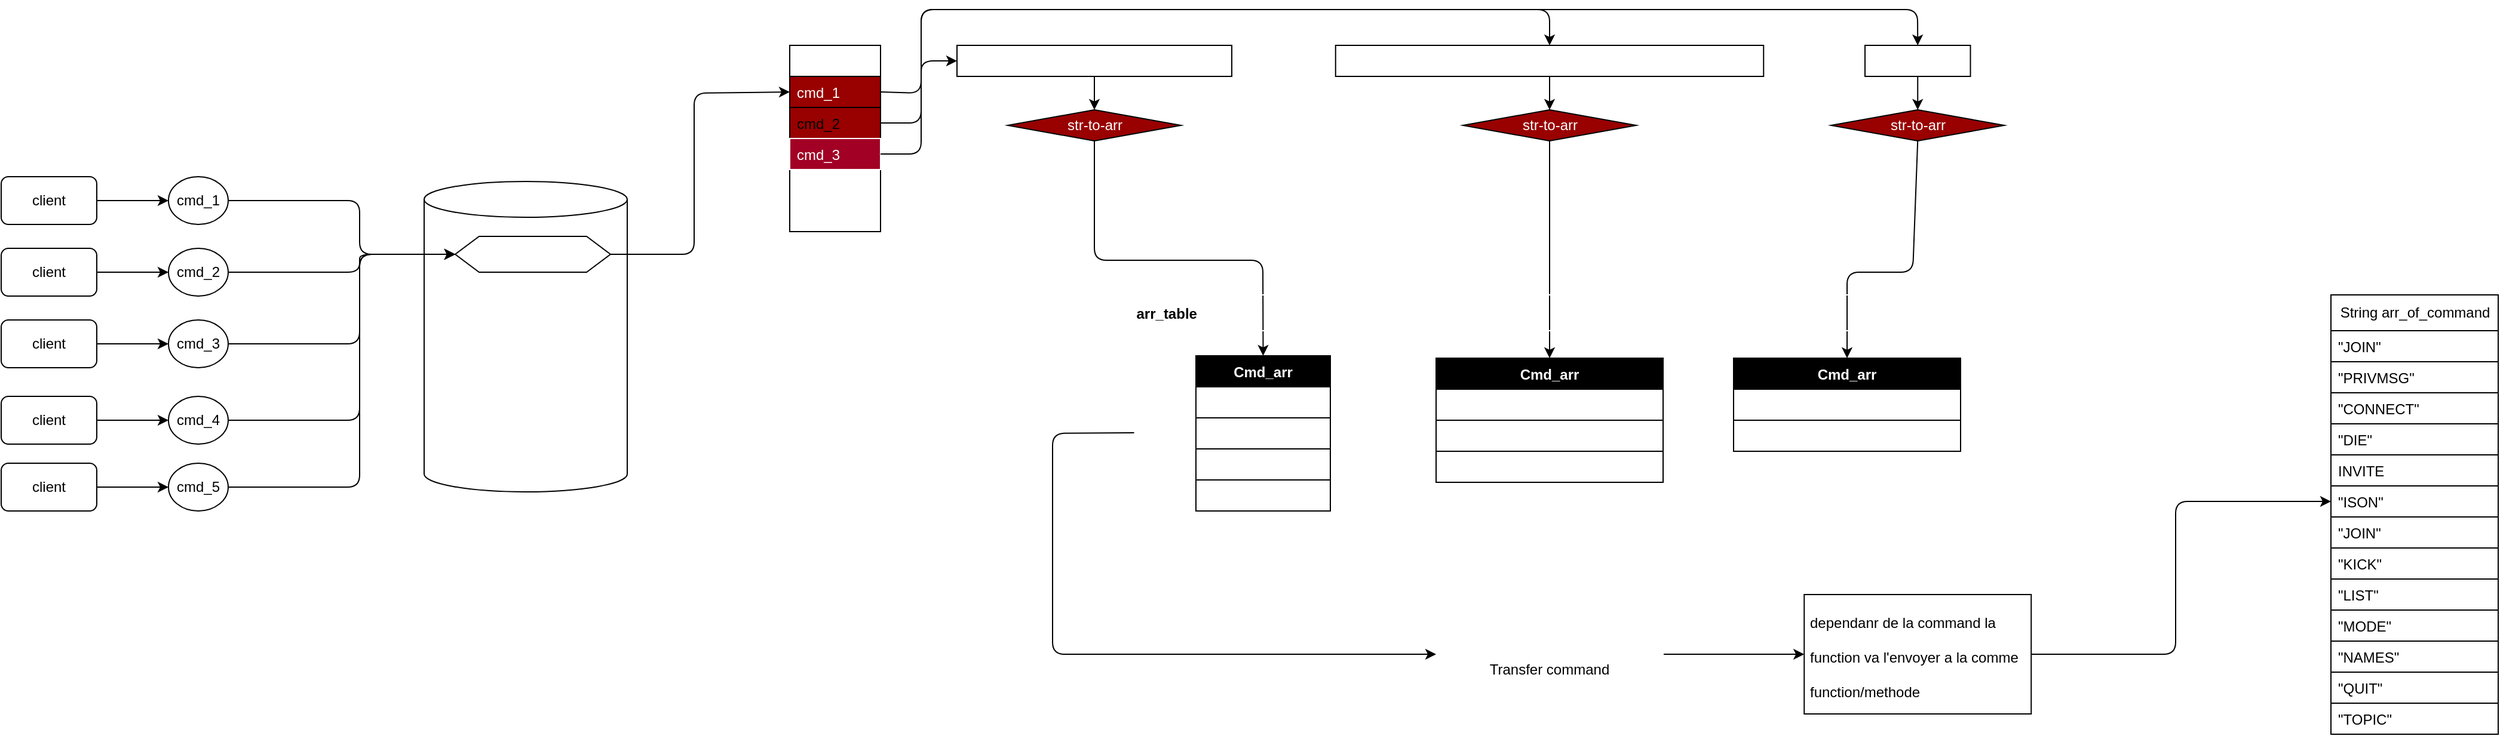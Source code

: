 <mxfile>
    <diagram id="38aptmRS3WO6bUn1OoiQ" name="Page-1">
        <mxGraphModel dx="1543" dy="740" grid="1" gridSize="10" guides="1" tooltips="1" connect="1" arrows="1" fold="1" page="0" pageScale="1" pageWidth="827" pageHeight="1169" math="0" shadow="0">
            <root>
                <mxCell id="0"/>
                <mxCell id="1" parent="0"/>
                <mxCell id="13" style="edgeStyle=none;html=1;exitX=1;exitY=0.5;exitDx=0;exitDy=0;" parent="1" source="3" target="8" edge="1">
                    <mxGeometry relative="1" as="geometry"/>
                </mxCell>
                <mxCell id="3" value="client" style="rounded=1;whiteSpace=wrap;html=1;align=center;" parent="1" vertex="1">
                    <mxGeometry x="60" y="240" width="80" height="40" as="geometry"/>
                </mxCell>
                <mxCell id="14" style="edgeStyle=none;html=1;exitX=1;exitY=0.5;exitDx=0;exitDy=0;" parent="1" source="4" target="9" edge="1">
                    <mxGeometry relative="1" as="geometry"/>
                </mxCell>
                <mxCell id="4" value="client" style="rounded=1;whiteSpace=wrap;html=1;align=center;" parent="1" vertex="1">
                    <mxGeometry x="60" y="300" width="80" height="40" as="geometry"/>
                </mxCell>
                <mxCell id="15" style="edgeStyle=none;html=1;exitX=1;exitY=0.5;exitDx=0;exitDy=0;" parent="1" source="5" target="10" edge="1">
                    <mxGeometry relative="1" as="geometry"/>
                </mxCell>
                <mxCell id="5" value="client" style="rounded=1;whiteSpace=wrap;html=1;align=center;" parent="1" vertex="1">
                    <mxGeometry x="60" y="360" width="80" height="40" as="geometry"/>
                </mxCell>
                <mxCell id="45" style="edgeStyle=none;html=1;exitX=1;exitY=0.5;exitDx=0;exitDy=0;entryX=0;entryY=0.5;entryDx=0;entryDy=0;fontColor=#FFFFFF;" parent="1" source="8" target="44" edge="1">
                    <mxGeometry relative="1" as="geometry">
                        <Array as="points">
                            <mxPoint x="360" y="260"/>
                            <mxPoint x="360" y="305"/>
                        </Array>
                    </mxGeometry>
                </mxCell>
                <mxCell id="8" value="cmd_1" style="ellipse;whiteSpace=wrap;html=1;" parent="1" vertex="1">
                    <mxGeometry x="200" y="240" width="50" height="40" as="geometry"/>
                </mxCell>
                <mxCell id="46" style="edgeStyle=none;html=1;exitX=1;exitY=0.5;exitDx=0;exitDy=0;fontColor=#FFFFFF;entryX=0;entryY=0.5;entryDx=0;entryDy=0;" parent="1" source="9" target="44" edge="1">
                    <mxGeometry relative="1" as="geometry">
                        <mxPoint x="370" y="320" as="targetPoint"/>
                        <Array as="points">
                            <mxPoint x="360" y="320"/>
                            <mxPoint x="360" y="305"/>
                        </Array>
                    </mxGeometry>
                </mxCell>
                <mxCell id="9" value="cmd_2" style="ellipse;whiteSpace=wrap;html=1;" parent="1" vertex="1">
                    <mxGeometry x="200" y="300" width="50" height="40" as="geometry"/>
                </mxCell>
                <mxCell id="47" style="edgeStyle=none;html=1;exitX=1;exitY=0.5;exitDx=0;exitDy=0;entryX=0;entryY=0.5;entryDx=0;entryDy=0;fontColor=#FFFFFF;" parent="1" source="10" target="44" edge="1">
                    <mxGeometry relative="1" as="geometry">
                        <Array as="points">
                            <mxPoint x="360" y="380"/>
                            <mxPoint x="360" y="305"/>
                        </Array>
                    </mxGeometry>
                </mxCell>
                <mxCell id="10" value="cmd_3" style="ellipse;whiteSpace=wrap;html=1;" parent="1" vertex="1">
                    <mxGeometry x="200" y="360" width="50" height="40" as="geometry"/>
                </mxCell>
                <mxCell id="18" value="" style="shape=cylinder3;whiteSpace=wrap;html=1;boundedLbl=1;backgroundOutline=1;size=15;align=center;fillColor=none;" parent="1" vertex="1">
                    <mxGeometry x="414" y="244" width="170" height="260" as="geometry"/>
                </mxCell>
                <mxCell id="24" value="&lt;font color=&quot;#ffffff&quot;&gt;server&lt;/font&gt;" style="text;html=1;strokeColor=none;fillColor=none;align=center;verticalAlign=middle;whiteSpace=wrap;rounded=0;fontColor=none;" parent="1" vertex="1">
                    <mxGeometry x="469" y="200" width="60" height="30" as="geometry"/>
                </mxCell>
                <mxCell id="25" value="queue" style="swimlane;fontStyle=0;childLayout=stackLayout;horizontal=1;startSize=26;fillColor=none;horizontalStack=0;resizeParent=1;resizeParentMax=0;resizeLast=0;collapsible=1;marginBottom=0;html=1;fontColor=#FFFFFF;" parent="1" vertex="1">
                    <mxGeometry x="720" y="130" width="76" height="156" as="geometry"/>
                </mxCell>
                <mxCell id="26" value="cmd_1" style="text;strokeColor=default;fillColor=#990000;align=left;verticalAlign=top;spacingLeft=4;spacingRight=4;overflow=hidden;rotatable=0;points=[[0,0.5],[1,0.5]];portConstraint=eastwest;whiteSpace=wrap;html=1;fontColor=#FFFFFF;" parent="25" vertex="1">
                    <mxGeometry y="26" width="76" height="26" as="geometry"/>
                </mxCell>
                <mxCell id="27" value="cmd_2" style="text;align=left;verticalAlign=top;spacingLeft=4;spacingRight=4;overflow=hidden;rotatable=0;points=[[0,0.5],[1,0.5]];portConstraint=eastwest;whiteSpace=wrap;html=1;fillColor=#990000;strokeColor=default;" parent="25" vertex="1">
                    <mxGeometry y="52" width="76" height="26" as="geometry"/>
                </mxCell>
                <mxCell id="35" value="cmd_3" style="text;strokeColor=#FFFFFF;fillColor=#a20025;align=left;verticalAlign=top;spacingLeft=4;spacingRight=4;overflow=hidden;rotatable=0;points=[[0,0.5],[1,0.5]];portConstraint=eastwest;whiteSpace=wrap;html=1;fontColor=#ffffff;" parent="25" vertex="1">
                    <mxGeometry y="78" width="76" height="26" as="geometry"/>
                </mxCell>
                <mxCell id="34" value="cmd_4" style="text;strokeColor=none;fillColor=none;align=left;verticalAlign=top;spacingLeft=4;spacingRight=4;overflow=hidden;rotatable=0;points=[[0,0.5],[1,0.5]];portConstraint=eastwest;whiteSpace=wrap;html=1;fontColor=#FFFFFF;" parent="25" vertex="1">
                    <mxGeometry y="104" width="76" height="26" as="geometry"/>
                </mxCell>
                <mxCell id="28" value="cmd_5" style="text;strokeColor=none;fillColor=none;align=left;verticalAlign=top;spacingLeft=4;spacingRight=4;overflow=hidden;rotatable=0;points=[[0,0.5],[1,0.5]];portConstraint=eastwest;whiteSpace=wrap;html=1;fontColor=#FFFFFF;" parent="25" vertex="1">
                    <mxGeometry y="130" width="76" height="26" as="geometry"/>
                </mxCell>
                <mxCell id="36" style="edgeStyle=none;html=1;exitX=1;exitY=0.5;exitDx=0;exitDy=0;" parent="1" source="37" target="38" edge="1">
                    <mxGeometry relative="1" as="geometry"/>
                </mxCell>
                <mxCell id="37" value="client" style="rounded=1;whiteSpace=wrap;html=1;align=center;" parent="1" vertex="1">
                    <mxGeometry x="60" y="424" width="80" height="40" as="geometry"/>
                </mxCell>
                <mxCell id="48" style="edgeStyle=none;html=1;exitX=1;exitY=0.5;exitDx=0;exitDy=0;fontColor=#FFFFFF;entryX=0;entryY=0.5;entryDx=0;entryDy=0;" parent="1" source="38" target="44" edge="1">
                    <mxGeometry relative="1" as="geometry">
                        <mxPoint x="370" y="380" as="targetPoint"/>
                        <Array as="points">
                            <mxPoint x="360" y="444"/>
                            <mxPoint x="360" y="305"/>
                        </Array>
                    </mxGeometry>
                </mxCell>
                <mxCell id="38" value="cmd_4" style="ellipse;whiteSpace=wrap;html=1;" parent="1" vertex="1">
                    <mxGeometry x="200" y="424" width="50" height="40" as="geometry"/>
                </mxCell>
                <mxCell id="40" style="edgeStyle=none;html=1;exitX=1;exitY=0.5;exitDx=0;exitDy=0;" parent="1" source="41" target="42" edge="1">
                    <mxGeometry relative="1" as="geometry"/>
                </mxCell>
                <mxCell id="41" value="client" style="rounded=1;whiteSpace=wrap;html=1;align=center;" parent="1" vertex="1">
                    <mxGeometry x="60" y="480" width="80" height="40" as="geometry"/>
                </mxCell>
                <mxCell id="49" style="edgeStyle=none;html=1;exitX=1;exitY=0.5;exitDx=0;exitDy=0;entryX=0;entryY=0.5;entryDx=0;entryDy=0;fontColor=#FFFFFF;" parent="1" source="42" target="44" edge="1">
                    <mxGeometry relative="1" as="geometry">
                        <Array as="points">
                            <mxPoint x="360" y="500"/>
                            <mxPoint x="360" y="305"/>
                        </Array>
                    </mxGeometry>
                </mxCell>
                <mxCell id="42" value="cmd_5" style="ellipse;whiteSpace=wrap;html=1;" parent="1" vertex="1">
                    <mxGeometry x="200" y="480" width="50" height="40" as="geometry"/>
                </mxCell>
                <mxCell id="57" style="edgeStyle=none;html=1;exitX=1;exitY=0.5;exitDx=0;exitDy=0;entryX=0;entryY=0.5;entryDx=0;entryDy=0;fontColor=#FFFFFF;" parent="1" source="44" target="26" edge="1">
                    <mxGeometry relative="1" as="geometry">
                        <Array as="points">
                            <mxPoint x="640" y="305"/>
                            <mxPoint x="640" y="170"/>
                        </Array>
                    </mxGeometry>
                </mxCell>
                <mxCell id="44" value="client request queue" style="shape=hexagon;perimeter=hexagonPerimeter2;whiteSpace=wrap;html=1;fixedSize=1;fontColor=#FFFFFF;fillColor=none;" parent="1" vertex="1">
                    <mxGeometry x="440" y="290" width="130" height="30" as="geometry"/>
                </mxCell>
                <mxCell id="58" style="edgeStyle=none;html=1;exitX=0.5;exitY=1;exitDx=0;exitDy=0;fontColor=#FFFFFF;entryX=0.5;entryY=0;entryDx=0;entryDy=0;" parent="1" source="52" target="59" edge="1">
                    <mxGeometry relative="1" as="geometry">
                        <mxPoint x="975" y="180" as="targetPoint"/>
                    </mxGeometry>
                </mxCell>
                <mxCell id="52" value="PRIVMSG #cmsc23300 :Hello everybody" style="rounded=0;whiteSpace=wrap;html=1;fontColor=#FFFFFF;fillColor=none;" parent="1" vertex="1">
                    <mxGeometry x="860" y="130" width="230" height="26" as="geometry"/>
                </mxCell>
                <mxCell id="68" style="edgeStyle=none;html=1;exitX=0.5;exitY=1;exitDx=0;exitDy=0;entryX=0.5;entryY=0;entryDx=0;entryDy=0;fontColor=#FFFFFF;" parent="1" source="59" target="61" edge="1">
                    <mxGeometry relative="1" as="geometry">
                        <Array as="points">
                            <mxPoint x="975" y="310"/>
                            <mxPoint x="1116" y="310"/>
                        </Array>
                    </mxGeometry>
                </mxCell>
                <mxCell id="59" value="str-to-arr" style="rhombus;whiteSpace=wrap;html=1;fontColor=#FFFFFF;fillColor=#990000;" parent="1" vertex="1">
                    <mxGeometry x="902.5" y="184" width="145" height="26" as="geometry"/>
                </mxCell>
                <mxCell id="61" value="Cmd_arr" style="swimlane;fontStyle=1;align=center;verticalAlign=top;childLayout=stackLayout;horizontal=1;startSize=26;horizontalStack=0;resizeParent=1;resizeParentMax=0;resizeLast=0;collapsible=1;marginBottom=0;fontColor=#FFFFFF;fillColor=#000000;" parent="1" vertex="1">
                    <mxGeometry x="1060" y="390" width="112.5" height="130" as="geometry"/>
                </mxCell>
                <mxCell id="65" value="PRIVMSG" style="text;strokeColor=default;fillColor=none;align=left;verticalAlign=top;spacingLeft=4;spacingRight=4;overflow=hidden;rotatable=0;points=[[0,0.5],[1,0.5]];portConstraint=eastwest;fontColor=#FFFFFF;" parent="61" vertex="1">
                    <mxGeometry y="26" width="112.5" height="26" as="geometry"/>
                </mxCell>
                <mxCell id="64" value="#cmsc23300" style="text;strokeColor=default;fillColor=none;align=left;verticalAlign=top;spacingLeft=4;spacingRight=4;overflow=hidden;rotatable=0;points=[[0,0.5],[1,0.5]];portConstraint=eastwest;fontColor=#FFFFFF;" parent="61" vertex="1">
                    <mxGeometry y="52" width="112.5" height="26" as="geometry"/>
                </mxCell>
                <mxCell id="66" value=":Hello" style="text;strokeColor=default;fillColor=none;align=left;verticalAlign=top;spacingLeft=4;spacingRight=4;overflow=hidden;rotatable=0;points=[[0,0.5],[1,0.5]];portConstraint=eastwest;fontColor=#FFFFFF;" parent="61" vertex="1">
                    <mxGeometry y="78" width="112.5" height="26" as="geometry"/>
                </mxCell>
                <mxCell id="67" value="everybody" style="text;strokeColor=none;fillColor=none;align=left;verticalAlign=top;spacingLeft=4;spacingRight=4;overflow=hidden;rotatable=0;points=[[0,0.5],[1,0.5]];portConstraint=eastwest;fontColor=#FFFFFF;" parent="61" vertex="1">
                    <mxGeometry y="104" width="112.5" height="26" as="geometry"/>
                </mxCell>
                <mxCell id="69" style="edgeStyle=none;html=1;exitX=1;exitY=0.5;exitDx=0;exitDy=0;entryX=0;entryY=0.5;entryDx=0;entryDy=0;fontColor=#FFFFFF;" parent="1" source="26" target="52" edge="1">
                    <mxGeometry relative="1" as="geometry">
                        <Array as="points">
                            <mxPoint x="830" y="170"/>
                            <mxPoint x="830" y="143"/>
                        </Array>
                    </mxGeometry>
                </mxCell>
                <mxCell id="70" style="edgeStyle=none;html=1;exitX=1;exitY=0.5;exitDx=0;exitDy=0;fontColor=#FFFFFF;entryX=0.5;entryY=0;entryDx=0;entryDy=0;" parent="1" source="27" target="72" edge="1">
                    <mxGeometry relative="1" as="geometry">
                        <mxPoint x="1390" y="100" as="targetPoint"/>
                        <Array as="points">
                            <mxPoint x="830" y="195"/>
                            <mxPoint x="830" y="100"/>
                            <mxPoint x="1356" y="100"/>
                        </Array>
                    </mxGeometry>
                </mxCell>
                <mxCell id="74" style="edgeStyle=none;html=1;exitX=0.5;exitY=1;exitDx=0;exitDy=0;entryX=0.5;entryY=0;entryDx=0;entryDy=0;fontColor=#FFFFFF;" parent="1" source="72" target="73" edge="1">
                    <mxGeometry relative="1" as="geometry"/>
                </mxCell>
                <mxCell id="72" value=":doctor!doctor@baz.example.org QUIT :Done for the day, leaving" style="rounded=0;whiteSpace=wrap;html=1;fontColor=#FFFFFF;fillColor=none;" parent="1" vertex="1">
                    <mxGeometry x="1176.88" y="130" width="358.25" height="26" as="geometry"/>
                </mxCell>
                <mxCell id="80" style="edgeStyle=none;html=1;exitX=0.5;exitY=1;exitDx=0;exitDy=0;entryX=0.5;entryY=0;entryDx=0;entryDy=0;fontColor=#FFFFFF;" parent="1" source="73" target="75" edge="1">
                    <mxGeometry relative="1" as="geometry"/>
                </mxCell>
                <mxCell id="73" value="str-to-arr" style="rhombus;whiteSpace=wrap;html=1;fontColor=#FFFFFF;fillColor=#990000;" parent="1" vertex="1">
                    <mxGeometry x="1283.5" y="184" width="145" height="26" as="geometry"/>
                </mxCell>
                <mxCell id="75" value="Cmd_arr" style="swimlane;fontStyle=1;align=center;verticalAlign=top;childLayout=stackLayout;horizontal=1;startSize=26;horizontalStack=0;resizeParent=1;resizeParentMax=0;resizeLast=0;collapsible=1;marginBottom=0;fontColor=#FFFFFF;fillColor=#000000;" parent="1" vertex="1">
                    <mxGeometry x="1261.01" y="392" width="190" height="104" as="geometry"/>
                </mxCell>
                <mxCell id="76" value=":doctor!doctor@baz.example.org" style="text;strokeColor=default;fillColor=none;align=left;verticalAlign=top;spacingLeft=4;spacingRight=4;overflow=hidden;rotatable=0;points=[[0,0.5],[1,0.5]];portConstraint=eastwest;fontColor=#FFFFFF;" parent="75" vertex="1">
                    <mxGeometry y="26" width="190" height="26" as="geometry"/>
                </mxCell>
                <mxCell id="77" value="QUIT" style="text;strokeColor=default;fillColor=none;align=left;verticalAlign=top;spacingLeft=4;spacingRight=4;overflow=hidden;rotatable=0;points=[[0,0.5],[1,0.5]];portConstraint=eastwest;fontColor=#FFFFFF;" parent="75" vertex="1">
                    <mxGeometry y="52" width="190" height="26" as="geometry"/>
                </mxCell>
                <mxCell id="78" value=":Done for the day, leaving" style="text;strokeColor=default;fillColor=none;align=left;verticalAlign=top;spacingLeft=4;spacingRight=4;overflow=hidden;rotatable=0;points=[[0,0.5],[1,0.5]];portConstraint=eastwest;fontColor=#FFFFFF;" parent="75" vertex="1">
                    <mxGeometry y="78" width="190" height="26" as="geometry"/>
                </mxCell>
                <mxCell id="100" style="edgeStyle=none;html=1;exitX=0.5;exitY=1;exitDx=0;exitDy=0;entryX=0.5;entryY=0;entryDx=0;entryDy=0;fontColor=none;" parent="1" source="98" target="99" edge="1">
                    <mxGeometry relative="1" as="geometry"/>
                </mxCell>
                <mxCell id="98" value="JOIN #tardis" style="rounded=0;whiteSpace=wrap;html=1;fontColor=#FFFFFF;fillColor=none;" parent="1" vertex="1">
                    <mxGeometry x="1620" y="130" width="88.25" height="26" as="geometry"/>
                </mxCell>
                <mxCell id="106" style="edgeStyle=none;html=1;exitX=0.5;exitY=1;exitDx=0;exitDy=0;fontColor=none;" parent="1" source="99" target="102" edge="1">
                    <mxGeometry relative="1" as="geometry">
                        <Array as="points">
                            <mxPoint x="1660" y="320"/>
                            <mxPoint x="1605" y="320"/>
                        </Array>
                    </mxGeometry>
                </mxCell>
                <mxCell id="99" value="str-to-arr" style="rhombus;whiteSpace=wrap;html=1;fontColor=#FFFFFF;fillColor=#990000;" parent="1" vertex="1">
                    <mxGeometry x="1591.62" y="184" width="145" height="26" as="geometry"/>
                </mxCell>
                <mxCell id="101" style="edgeStyle=none;html=1;exitX=1;exitY=0.5;exitDx=0;exitDy=0;entryX=0.5;entryY=0;entryDx=0;entryDy=0;fontColor=none;" parent="1" source="35" target="98" edge="1">
                    <mxGeometry relative="1" as="geometry">
                        <Array as="points">
                            <mxPoint x="830" y="221"/>
                            <mxPoint x="830" y="100"/>
                            <mxPoint x="1664" y="100"/>
                        </Array>
                    </mxGeometry>
                </mxCell>
                <mxCell id="102" value="Cmd_arr" style="swimlane;fontStyle=1;align=center;verticalAlign=top;childLayout=stackLayout;horizontal=1;startSize=26;horizontalStack=0;resizeParent=1;resizeParentMax=0;resizeLast=0;collapsible=1;marginBottom=0;fontColor=#FFFFFF;fillColor=#000000;" parent="1" vertex="1">
                    <mxGeometry x="1510.0" y="392" width="190" height="78" as="geometry"/>
                </mxCell>
                <mxCell id="103" value="JOIN" style="text;strokeColor=default;fillColor=none;align=left;verticalAlign=top;spacingLeft=4;spacingRight=4;overflow=hidden;rotatable=0;points=[[0,0.5],[1,0.5]];portConstraint=eastwest;fontColor=#FFFFFF;" parent="102" vertex="1">
                    <mxGeometry y="26" width="190" height="26" as="geometry"/>
                </mxCell>
                <mxCell id="104" value="#tardis" style="text;strokeColor=default;fillColor=none;align=left;verticalAlign=top;spacingLeft=4;spacingRight=4;overflow=hidden;rotatable=0;points=[[0,0.5],[1,0.5]];portConstraint=eastwest;fontColor=#FFFFFF;" parent="102" vertex="1">
                    <mxGeometry y="52" width="190" height="26" as="geometry"/>
                </mxCell>
                <mxCell id="108" value="arr_table" style="shape=table;startSize=30;container=1;collapsible=0;childLayout=tableLayout;fontStyle=1;align=left;labelBackgroundColor=none;strokeColor=#FFFFFF;fontColor=default;fillColor=none;" parent="1" vertex="1">
                    <mxGeometry x="1008.25" y="339" width="721.75" height="201" as="geometry"/>
                </mxCell>
                <mxCell id="109" value="" style="shape=tableRow;horizontal=0;startSize=0;swimlaneHead=0;swimlaneBody=0;top=0;left=0;bottom=0;right=0;collapsible=0;dropTarget=0;fillColor=none;points=[[0,0.5],[1,0.5]];portConstraint=eastwest;labelBackgroundColor=#18141D;strokeColor=#FFFFFF;fontColor=none;" parent="108" vertex="1">
                    <mxGeometry y="30" width="721.75" height="171" as="geometry"/>
                </mxCell>
                <mxCell id="110" value="" style="shape=partialRectangle;html=1;whiteSpace=wrap;connectable=0;fillColor=none;top=0;left=0;bottom=0;right=0;overflow=hidden;labelBackgroundColor=#18141D;strokeColor=#FFFFFF;fontColor=none;" parent="109" vertex="1">
                    <mxGeometry width="242" height="171" as="geometry">
                        <mxRectangle width="242" height="171" as="alternateBounds"/>
                    </mxGeometry>
                </mxCell>
                <mxCell id="111" value="" style="shape=partialRectangle;html=1;whiteSpace=wrap;connectable=0;fillColor=none;top=0;left=0;bottom=0;right=0;overflow=hidden;labelBackgroundColor=#18141D;strokeColor=#FFFFFF;fontColor=none;" parent="109" vertex="1">
                    <mxGeometry x="242" width="238" height="171" as="geometry">
                        <mxRectangle width="238" height="171" as="alternateBounds"/>
                    </mxGeometry>
                </mxCell>
                <mxCell id="112" value="" style="shape=partialRectangle;html=1;whiteSpace=wrap;connectable=0;fillColor=none;top=0;left=0;bottom=0;right=0;overflow=hidden;labelBackgroundColor=#18141D;strokeColor=#FFFFFF;fontColor=none;" parent="109" vertex="1">
                    <mxGeometry x="480" width="242" height="171" as="geometry">
                        <mxRectangle width="242" height="171" as="alternateBounds"/>
                    </mxGeometry>
                </mxCell>
                <mxCell id="123" style="edgeStyle=none;html=1;exitX=1;exitY=0.5;exitDx=0;exitDy=0;fontColor=default;entryX=0;entryY=0.5;entryDx=0;entryDy=0;" parent="1" source="121" target="124" edge="1">
                    <mxGeometry relative="1" as="geometry">
                        <mxPoint x="1550" y="640" as="targetPoint"/>
                    </mxGeometry>
                </mxCell>
                <mxCell id="121" value="Transfer command" style="shape=datastore;whiteSpace=wrap;html=1;labelBackgroundColor=none;strokeColor=#FFFFFF;fontColor=default;fillColor=none;" parent="1" vertex="1">
                    <mxGeometry x="1261.01" y="600" width="190" height="80" as="geometry"/>
                </mxCell>
                <mxCell id="122" style="edgeStyle=none;html=1;exitX=0;exitY=0.5;exitDx=0;exitDy=0;entryX=0;entryY=0.5;entryDx=0;entryDy=0;fontColor=default;" parent="1" source="109" target="121" edge="1">
                    <mxGeometry relative="1" as="geometry">
                        <Array as="points">
                            <mxPoint x="940" y="455"/>
                            <mxPoint x="940" y="640"/>
                        </Array>
                    </mxGeometry>
                </mxCell>
                <mxCell id="219" style="edgeStyle=none;html=1;exitX=1;exitY=0.5;exitDx=0;exitDy=0;entryX=0;entryY=0.5;entryDx=0;entryDy=0;fontColor=default;" parent="1" source="124" target="207" edge="1">
                    <mxGeometry relative="1" as="geometry">
                        <Array as="points">
                            <mxPoint x="1880" y="640"/>
                            <mxPoint x="1880" y="512"/>
                        </Array>
                    </mxGeometry>
                </mxCell>
                <mxCell id="124" value="&lt;h1&gt;&lt;span style=&quot;font-size: 12px; font-weight: 400;&quot;&gt;dependanr de la command la function va l'envoyer a la comme function/methode&lt;/span&gt;&lt;/h1&gt;" style="text;html=1;strokeColor=default;fillColor=none;spacing=5;spacingTop=-20;whiteSpace=wrap;overflow=hidden;rounded=0;labelBackgroundColor=none;fontColor=default;" parent="1" vertex="1">
                    <mxGeometry x="1569.12" y="590" width="190" height="100" as="geometry"/>
                </mxCell>
                <mxCell id="202" value="String arr_of_command" style="swimlane;fontStyle=0;childLayout=stackLayout;horizontal=1;startSize=30;fillColor=none;horizontalStack=0;resizeParent=1;resizeParentMax=0;resizeLast=0;collapsible=1;marginBottom=0;html=1;labelBackgroundColor=none;strokeColor=default;fontColor=default;" parent="1" vertex="1">
                    <mxGeometry x="2010" y="339" width="140" height="368" as="geometry"/>
                </mxCell>
                <mxCell id="203" value="&quot;JOIN&quot;" style="text;strokeColor=default;fillColor=none;align=left;verticalAlign=top;spacingLeft=4;spacingRight=4;overflow=hidden;rotatable=0;points=[[0,0.5],[1,0.5]];portConstraint=eastwest;whiteSpace=wrap;html=1;labelBackgroundColor=none;fontColor=default;" parent="202" vertex="1">
                    <mxGeometry y="30" width="140" height="26" as="geometry"/>
                </mxCell>
                <mxCell id="204" value="&quot;PRIVMSG&quot;" style="text;strokeColor=default;fillColor=none;align=left;verticalAlign=top;spacingLeft=4;spacingRight=4;overflow=hidden;rotatable=0;points=[[0,0.5],[1,0.5]];portConstraint=eastwest;whiteSpace=wrap;html=1;labelBackgroundColor=none;fontColor=default;" parent="202" vertex="1">
                    <mxGeometry y="56" width="140" height="26" as="geometry"/>
                </mxCell>
                <mxCell id="205" value="&quot;CONNECT&quot;" style="text;strokeColor=default;fillColor=none;align=left;verticalAlign=top;spacingLeft=4;spacingRight=4;overflow=hidden;rotatable=0;points=[[0,0.5],[1,0.5]];portConstraint=eastwest;whiteSpace=wrap;html=1;labelBackgroundColor=none;fontColor=default;" parent="202" vertex="1">
                    <mxGeometry y="82" width="140" height="26" as="geometry"/>
                </mxCell>
                <mxCell id="206" value="&quot;DIE&quot;" style="text;strokeColor=default;fillColor=none;align=left;verticalAlign=top;spacingLeft=4;spacingRight=4;overflow=hidden;rotatable=0;points=[[0,0.5],[1,0.5]];portConstraint=eastwest;whiteSpace=wrap;html=1;labelBackgroundColor=none;fontColor=default;" parent="202" vertex="1">
                    <mxGeometry y="108" width="140" height="26" as="geometry"/>
                </mxCell>
                <mxCell id="208" value="INVITE" style="text;strokeColor=default;fillColor=none;align=left;verticalAlign=top;spacingLeft=4;spacingRight=4;overflow=hidden;rotatable=0;points=[[0,0.5],[1,0.5]];portConstraint=eastwest;whiteSpace=wrap;html=1;labelBackgroundColor=none;fontColor=default;" parent="202" vertex="1">
                    <mxGeometry y="134" width="140" height="26" as="geometry"/>
                </mxCell>
                <mxCell id="207" value="&quot;ISON&quot;" style="text;strokeColor=default;fillColor=none;align=left;verticalAlign=top;spacingLeft=4;spacingRight=4;overflow=hidden;rotatable=0;points=[[0,0.5],[1,0.5]];portConstraint=eastwest;whiteSpace=wrap;html=1;labelBackgroundColor=none;fontColor=default;" parent="202" vertex="1">
                    <mxGeometry y="160" width="140" height="26" as="geometry"/>
                </mxCell>
                <mxCell id="209" value="&quot;JOIN&quot;" style="text;strokeColor=default;fillColor=none;align=left;verticalAlign=top;spacingLeft=4;spacingRight=4;overflow=hidden;rotatable=0;points=[[0,0.5],[1,0.5]];portConstraint=eastwest;whiteSpace=wrap;html=1;labelBackgroundColor=none;fontColor=default;" parent="202" vertex="1">
                    <mxGeometry y="186" width="140" height="26" as="geometry"/>
                </mxCell>
                <mxCell id="213" value="&quot;KICK&quot;" style="text;strokeColor=default;fillColor=none;align=left;verticalAlign=top;spacingLeft=4;spacingRight=4;overflow=hidden;rotatable=0;points=[[0,0.5],[1,0.5]];portConstraint=eastwest;whiteSpace=wrap;html=1;labelBackgroundColor=none;fontColor=default;" parent="202" vertex="1">
                    <mxGeometry y="212" width="140" height="26" as="geometry"/>
                </mxCell>
                <mxCell id="210" value="&quot;LIST&quot;" style="text;strokeColor=default;fillColor=none;align=left;verticalAlign=top;spacingLeft=4;spacingRight=4;overflow=hidden;rotatable=0;points=[[0,0.5],[1,0.5]];portConstraint=eastwest;whiteSpace=wrap;html=1;labelBackgroundColor=none;fontColor=default;" parent="202" vertex="1">
                    <mxGeometry y="238" width="140" height="26" as="geometry"/>
                </mxCell>
                <mxCell id="211" value="&quot;MODE&quot;" style="text;strokeColor=default;fillColor=none;align=left;verticalAlign=top;spacingLeft=4;spacingRight=4;overflow=hidden;rotatable=0;points=[[0,0.5],[1,0.5]];portConstraint=eastwest;whiteSpace=wrap;html=1;labelBackgroundColor=none;fontColor=default;" parent="202" vertex="1">
                    <mxGeometry y="264" width="140" height="26" as="geometry"/>
                </mxCell>
                <mxCell id="214" value="&quot;NAMES&quot;" style="text;strokeColor=default;fillColor=none;align=left;verticalAlign=top;spacingLeft=4;spacingRight=4;overflow=hidden;rotatable=0;points=[[0,0.5],[1,0.5]];portConstraint=eastwest;whiteSpace=wrap;html=1;labelBackgroundColor=none;fontColor=default;" parent="202" vertex="1">
                    <mxGeometry y="290" width="140" height="26" as="geometry"/>
                </mxCell>
                <mxCell id="215" value="&quot;QUIT&quot;" style="text;strokeColor=default;fillColor=none;align=left;verticalAlign=top;spacingLeft=4;spacingRight=4;overflow=hidden;rotatable=0;points=[[0,0.5],[1,0.5]];portConstraint=eastwest;whiteSpace=wrap;html=1;labelBackgroundColor=none;fontColor=default;" parent="202" vertex="1">
                    <mxGeometry y="316" width="140" height="26" as="geometry"/>
                </mxCell>
                <mxCell id="212" value="&quot;TOPIC&quot;" style="text;strokeColor=none;fillColor=none;align=left;verticalAlign=top;spacingLeft=4;spacingRight=4;overflow=hidden;rotatable=0;points=[[0,0.5],[1,0.5]];portConstraint=eastwest;whiteSpace=wrap;html=1;labelBackgroundColor=none;fontColor=default;" parent="202" vertex="1">
                    <mxGeometry y="342" width="140" height="26" as="geometry"/>
                </mxCell>
            </root>
        </mxGraphModel>
    </diagram>
</mxfile>